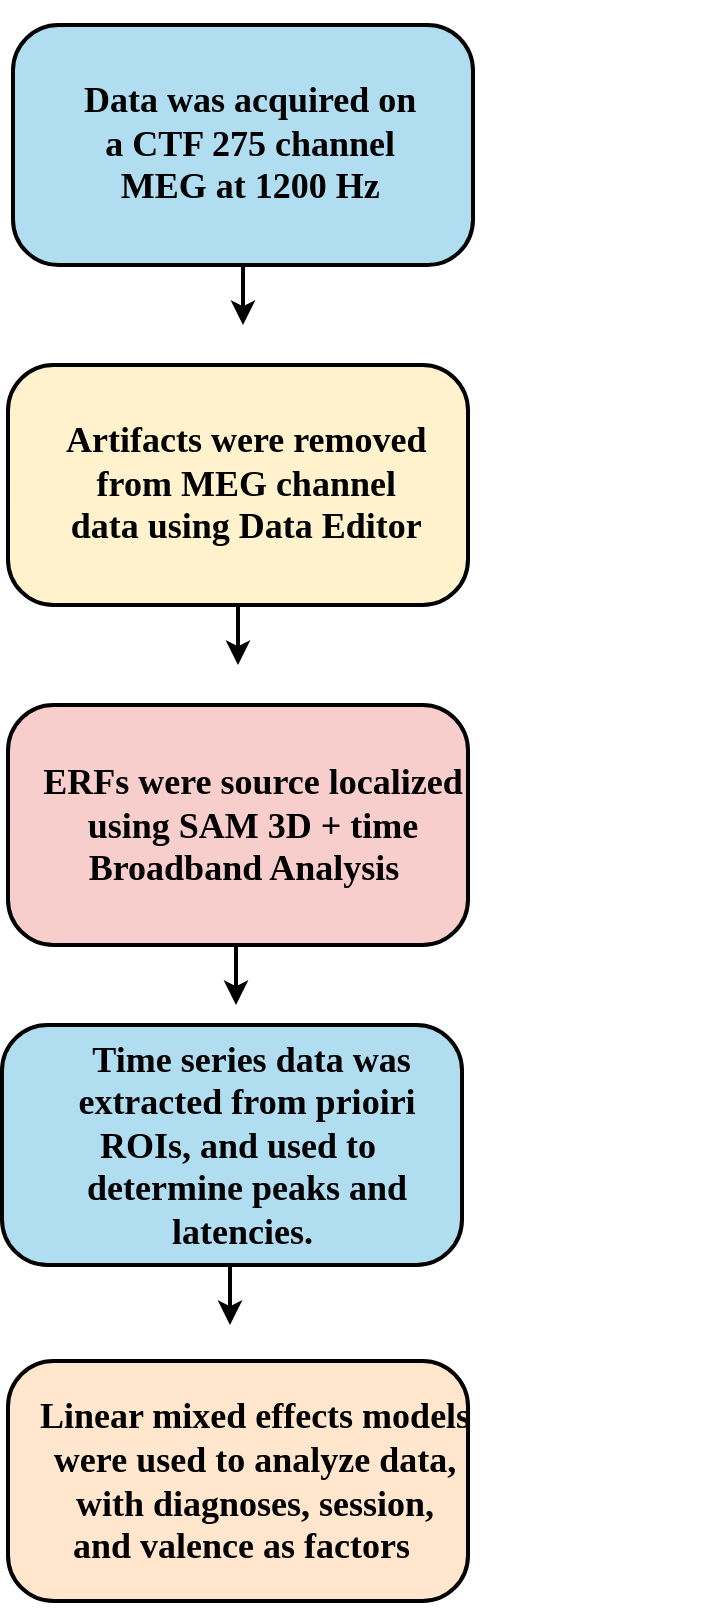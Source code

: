 <mxfile version="10.6.2" type="github"><diagram id="z5jz0RTUU0mg-KCC522E" name="Page-1"><mxGraphModel dx="1006" dy="678" grid="0" gridSize="10" guides="1" tooltips="1" connect="1" arrows="1" fold="1" page="1" pageScale="1" pageWidth="850" pageHeight="1100" math="0" shadow="0"><root><mxCell id="0"/><mxCell id="1" parent="0"/><mxCell id="qY6aUNNr4HUdkKrXIEKy-1" value="" style="group" parent="1" vertex="1" connectable="0"><mxGeometry x="300" y="97.5" width="353" height="795" as="geometry"/></mxCell><mxCell id="yg6DYJOXyZfsXqcS826Y-12" value="" style="group" parent="qY6aUNNr4HUdkKrXIEKy-1" vertex="1" connectable="0"><mxGeometry x="3" y="668" width="245" height="120" as="geometry"/></mxCell><mxCell id="yg6DYJOXyZfsXqcS826Y-9" value="" style="rounded=1;fillColor=#ffe6cc;strokeColor=#000000;arcSize=19;whiteSpace=wrap;html=1;strokeWidth=2;" parent="yg6DYJOXyZfsXqcS826Y-12" vertex="1"><mxGeometry width="230" height="120" as="geometry"/></mxCell><mxCell id="yg6DYJOXyZfsXqcS826Y-10" value="&lt;span style=&quot;font-size: 17px&quot;&gt;&lt;font face=&quot;calibri&quot; style=&quot;font-size: 18px&quot;&gt;&lt;b&gt;Linear mixed effects models &lt;br&gt;were used to analyze data, &lt;br&gt;with diagnoses, session, &lt;br&gt;and valence as factors&amp;nbsp;&lt;/b&gt; &amp;nbsp;&lt;/font&gt;&lt;/span&gt;" style="text;html=1;resizable=0;autosize=1;align=center;verticalAlign=middle;points=[];fillColor=none;strokeColor=none;rounded=0;fontFamily=Maple;" parent="yg6DYJOXyZfsXqcS826Y-12" vertex="1"><mxGeometry x="7.5" y="25" width="230" height="70" as="geometry"/></mxCell><mxCell id="yg6DYJOXyZfsXqcS826Y-30" value="" style="group" parent="qY6aUNNr4HUdkKrXIEKy-1" vertex="1" connectable="0"><mxGeometry x="3" y="170" width="230" height="150" as="geometry"/></mxCell><mxCell id="yg6DYJOXyZfsXqcS826Y-23" value="" style="edgeStyle=orthogonalEdgeStyle;rounded=0;orthogonalLoop=1;jettySize=auto;html=1;strokeWidth=2;" parent="yg6DYJOXyZfsXqcS826Y-30" source="yg6DYJOXyZfsXqcS826Y-1" edge="1"><mxGeometry relative="1" as="geometry"><mxPoint x="115" y="150" as="targetPoint"/></mxGeometry></mxCell><mxCell id="yg6DYJOXyZfsXqcS826Y-14" value="" style="group;strokeWidth=3;" parent="yg6DYJOXyZfsXqcS826Y-30" vertex="1" connectable="0"><mxGeometry width="228" height="120" as="geometry"/></mxCell><mxCell id="yg6DYJOXyZfsXqcS826Y-1" value="" style="rounded=1;fillColor=#fff2cc;strokeColor=#000000;arcSize=19;whiteSpace=wrap;html=1;strokeWidth=2;" parent="yg6DYJOXyZfsXqcS826Y-14" vertex="1"><mxGeometry width="230" height="120" as="geometry"/></mxCell><mxCell id="yg6DYJOXyZfsXqcS826Y-8" value="&lt;div style=&quot;text-align: center ; font-size: 18px&quot;&gt;&lt;font face=&quot;calibri&quot; style=&quot;font-size: 18px&quot;&gt;&lt;b&gt;Artifacts were removed&lt;/b&gt;&lt;/font&gt;&lt;/div&gt;&lt;div style=&quot;text-align: center ; font-size: 18px&quot;&gt;&lt;font face=&quot;calibri&quot; style=&quot;font-size: 18px&quot;&gt;&lt;b&gt;&amp;nbsp;from&amp;nbsp;MEG&amp;nbsp;channel&amp;nbsp;&lt;/b&gt;&lt;/font&gt;&lt;/div&gt;&lt;div style=&quot;text-align: center ; font-size: 18px&quot;&gt;&lt;font face=&quot;calibri&quot; style=&quot;font-size: 18px&quot;&gt;&lt;b&gt;data&amp;nbsp;using&amp;nbsp;Data Editor&lt;/b&gt;&lt;/font&gt;&lt;/div&gt;" style="text;html=1;aspect=fixed;" parent="yg6DYJOXyZfsXqcS826Y-14" vertex="1"><mxGeometry x="27" y="20" width="155" height="65" as="geometry"/></mxCell><mxCell id="yg6DYJOXyZfsXqcS826Y-41" value="" style="group" parent="qY6aUNNr4HUdkKrXIEKy-1" vertex="1" connectable="0"><mxGeometry x="5.5" width="230" height="150" as="geometry"/></mxCell><mxCell id="yg6DYJOXyZfsXqcS826Y-37" value="" style="edgeStyle=orthogonalEdgeStyle;rounded=0;orthogonalLoop=1;jettySize=auto;html=1;strokeWidth=2;" parent="yg6DYJOXyZfsXqcS826Y-41" source="yg6DYJOXyZfsXqcS826Y-39" edge="1"><mxGeometry relative="1" as="geometry"><mxPoint x="115" y="150" as="targetPoint"/></mxGeometry></mxCell><mxCell id="yg6DYJOXyZfsXqcS826Y-39" value="&lt;br&gt;&lt;br&gt;&lt;br&gt;&lt;br&gt;&lt;br&gt;&lt;br&gt;&lt;br&gt;&lt;br&gt;&lt;br&gt;&lt;br&gt;" style="rounded=1;fillColor=#b1ddf0;strokeColor=#000000;arcSize=19;whiteSpace=wrap;html=1;strokeWidth=2;" parent="yg6DYJOXyZfsXqcS826Y-41" vertex="1"><mxGeometry width="230" height="120" as="geometry"/></mxCell><mxCell id="yg6DYJOXyZfsXqcS826Y-40" value="&lt;div style=&quot;text-align: center ; font-size: 18px&quot;&gt;&lt;font style=&quot;font-size: 18px&quot;&gt;&lt;b&gt;Data was acquired on&amp;nbsp;&lt;/b&gt;&lt;/font&gt;&lt;/div&gt;&lt;div style=&quot;text-align: center ; font-size: 18px&quot;&gt;&lt;b&gt;&lt;font style=&quot;font-size: 18px&quot;&gt;&lt;font style=&quot;font-size: 18px&quot;&gt;a&amp;nbsp;&lt;/font&gt;CTF 275 channel&amp;nbsp;&lt;/font&gt;&lt;/b&gt;&lt;/div&gt;&lt;div style=&quot;text-align: center ; font-size: 18px&quot;&gt;&lt;b&gt;&lt;font style=&quot;font-size: 18px&quot;&gt;&lt;font style=&quot;font-size: 18px&quot;&gt;MEG at 1200 Hz&lt;/font&gt;&lt;font face=&quot;maple&quot; style=&quot;font-size: 18px&quot;&gt;&amp;nbsp;&lt;/font&gt;&lt;/font&gt;&lt;/b&gt;&lt;/div&gt;" style="text;html=1;aspect=fixed;fontFamily=calibri;" parent="yg6DYJOXyZfsXqcS826Y-41" vertex="1"><mxGeometry x="33" y="20" width="167" height="68" as="geometry"/></mxCell><mxCell id="yTQ6RepqvfCoQdn92UoU-1" value="" style="group" parent="qY6aUNNr4HUdkKrXIEKy-1" vertex="1" connectable="0"><mxGeometry x="3" y="340" width="237.5" height="140" as="geometry"/></mxCell><mxCell id="yg6DYJOXyZfsXqcS826Y-13" value="" style="group" parent="yTQ6RepqvfCoQdn92UoU-1" vertex="1" connectable="0"><mxGeometry width="237.5" height="120" as="geometry"/></mxCell><mxCell id="yg6DYJOXyZfsXqcS826Y-6" value="" style="rounded=1;fillColor=#f8cecc;strokeColor=#000000;arcSize=19;whiteSpace=wrap;html=1;strokeWidth=2;" parent="yg6DYJOXyZfsXqcS826Y-13" vertex="1"><mxGeometry width="230" height="120" as="geometry"/></mxCell><mxCell id="yg6DYJOXyZfsXqcS826Y-7" value="&lt;font style=&quot;font-size: 18px&quot; face=&quot;calibri&quot;&gt;&lt;b&gt;ERFs were source localized &lt;br&gt;using SAM 3D + time&lt;br&gt;Broadband Analysis&lt;font style=&quot;font-size: 18px&quot;&gt;&amp;nbsp;&amp;nbsp;&lt;/font&gt;&lt;/b&gt;&lt;/font&gt;" style="text;html=1;resizable=0;autosize=1;align=center;verticalAlign=middle;points=[];fillColor=none;strokeColor=none;rounded=0;fontFamily=Maple;" parent="yg6DYJOXyZfsXqcS826Y-13" vertex="1"><mxGeometry x="12" y="35" width="220" height="50" as="geometry"/></mxCell><mxCell id="yg6DYJOXyZfsXqcS826Y-28" value="" style="edgeStyle=orthogonalEdgeStyle;rounded=0;orthogonalLoop=1;jettySize=auto;html=1;strokeWidth=2;" parent="yTQ6RepqvfCoQdn92UoU-1" edge="1"><mxGeometry relative="1" as="geometry"><mxPoint x="114" y="120" as="sourcePoint"/><mxPoint x="114" y="150" as="targetPoint"/><Array as="points"><mxPoint x="114" y="140"/><mxPoint x="114" y="140"/></Array></mxGeometry></mxCell><mxCell id="yTQ6RepqvfCoQdn92UoU-3" value="" style="group;fillColor=none;strokeColor=none;" parent="qY6aUNNr4HUdkKrXIEKy-1" vertex="1" connectable="0"><mxGeometry y="500" width="353" height="120" as="geometry"/></mxCell><mxCell id="yTQ6RepqvfCoQdn92UoU-4" value="" style="rounded=1;fillColor=#b1ddf0;strokeColor=#000000;arcSize=19;whiteSpace=wrap;html=1;strokeWidth=2;" parent="yTQ6RepqvfCoQdn92UoU-3" vertex="1"><mxGeometry width="230" height="120" as="geometry"/></mxCell><mxCell id="yTQ6RepqvfCoQdn92UoU-9" value="&lt;font style=&quot;font-size: 18px&quot; face=&quot;calibri&quot;&gt;&lt;b&gt;&amp;nbsp;Time series data was &lt;br&gt;extracted from prioiri &lt;br&gt;ROIs, and used to&amp;nbsp;&amp;nbsp;&lt;br&gt;determine peaks and &lt;br&gt;latencies.&amp;nbsp;&lt;/b&gt;&lt;/font&gt;" style="text;html=1;resizable=0;autosize=1;align=center;verticalAlign=middle;points=[];fillColor=none;strokeColor=none;rounded=0;fontFamily=mapel;" parent="yTQ6RepqvfCoQdn92UoU-3" vertex="1"><mxGeometry x="32" y="15" width="180" height="90" as="geometry"/></mxCell><mxCell id="yTQ6RepqvfCoQdn92UoU-6" value="" style="edgeStyle=orthogonalEdgeStyle;rounded=0;orthogonalLoop=1;jettySize=auto;html=1;strokeWidth=2;" parent="qY6aUNNr4HUdkKrXIEKy-1" edge="1"><mxGeometry relative="1" as="geometry"><mxPoint x="114" y="620" as="sourcePoint"/><mxPoint x="114" y="650" as="targetPoint"/><Array as="points"><mxPoint x="114" y="640"/><mxPoint x="114" y="640"/></Array></mxGeometry></mxCell></root></mxGraphModel></diagram></mxfile>